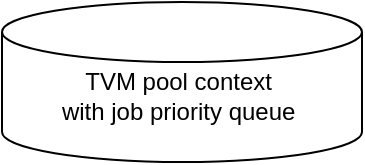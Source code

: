 <mxfile version="13.6.2" type="github">
  <diagram id="l00sNPKQN6jFdvKRunxz" name="Page-1">
    <mxGraphModel dx="1422" dy="762" grid="1" gridSize="10" guides="1" tooltips="1" connect="1" arrows="1" fold="1" page="1" pageScale="1" pageWidth="850" pageHeight="1100" math="0" shadow="0">
      <root>
        <mxCell id="0" />
        <mxCell id="1" parent="0" />
        <mxCell id="GB9CBjn94KdI325h25Sr-1" value="&lt;br&gt;TVM pool context&amp;nbsp;&lt;br&gt;with job priority queue&amp;nbsp;" style="shape=cylinder2;whiteSpace=wrap;html=1;boundedLbl=1;backgroundOutline=1;size=15;" vertex="1" parent="1">
          <mxGeometry x="120" y="380" width="180" height="80" as="geometry" />
        </mxCell>
      </root>
    </mxGraphModel>
  </diagram>
</mxfile>
